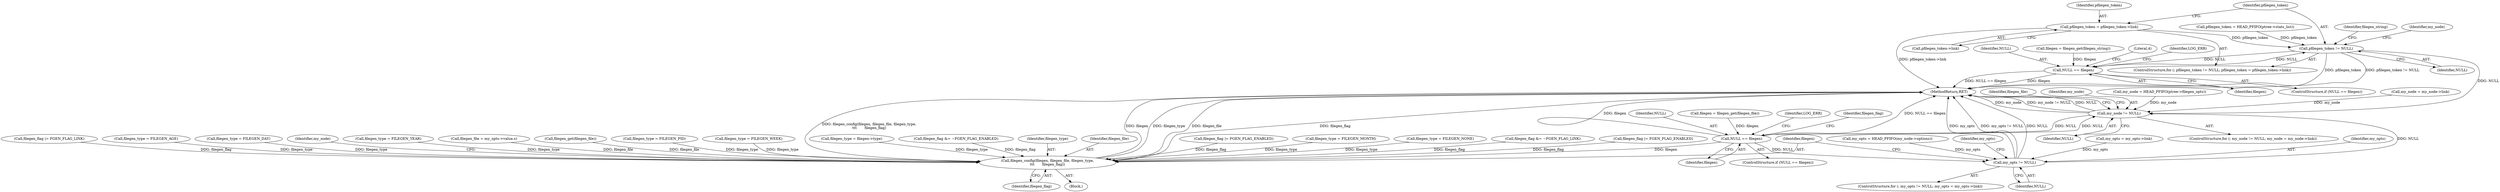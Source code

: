 digraph "0_ntp_52e977d79a0c4ace997e5c74af429844da2f27be@pointer" {
"1000136" [label="(Call,pfilegen_token = pfilegen_token->link)"];
"1000133" [label="(Call,pfilegen_token != NULL)"];
"1000153" [label="(Call,NULL == filegen)"];
"1000187" [label="(Call,my_node != NULL)"];
"1000207" [label="(Call,NULL == filegen)"];
"1000236" [label="(Call,my_opts != NULL)"];
"1000356" [label="(Call,filegen_config(filegen, filegen_file, filegen_type,\n\t\t\t       filegen_flag))"];
"1000208" [label="(Identifier,NULL)"];
"1000251" [label="(Call,filegen_file = my_opts->value.s)"];
"1000331" [label="(Call,filegen_flag &= ~FGEN_FLAG_ENABLED)"];
"1000181" [label="(Identifier,my_node)"];
"1000126" [label="(Call,pfilegen_token = HEAD_PFIFO(ptree->stats_list))"];
"1000237" [label="(Identifier,my_opts)"];
"1000163" [label="(Literal,4)"];
"1000359" [label="(Identifier,filegen_type)"];
"1000361" [label="(MethodReturn,RET)"];
"1000197" [label="(Identifier,filegen_file)"];
"1000358" [label="(Identifier,filegen_file)"];
"1000191" [label="(Identifier,my_node)"];
"1000138" [label="(Call,pfilegen_token->link)"];
"1000297" [label="(Call,filegen_type = FILEGEN_YEAR)"];
"1000188" [label="(Identifier,my_node)"];
"1000207" [label="(Call,NULL == filegen)"];
"1000206" [label="(ControlStructure,if (NULL == filegen))"];
"1000186" [label="(ControlStructure,for (; my_node != NULL; my_node = my_node->link))"];
"1000180" [label="(Call,my_node = HEAD_PFIFO(ptree->filegen_opts))"];
"1000190" [label="(Call,my_node = my_node->link)"];
"1000187" [label="(Call,my_node != NULL)"];
"1000204" [label="(Call,filegen_get(filegen_file))"];
"1000134" [label="(Identifier,pfilegen_token)"];
"1000277" [label="(Call,filegen_type = FILEGEN_PID)"];
"1000202" [label="(Call,filegen = filegen_get(filegen_file))"];
"1000360" [label="(Identifier,filegen_flag)"];
"1000158" [label="(Identifier,LOG_ERR)"];
"1000287" [label="(Call,filegen_type = FILEGEN_WEEK)"];
"1000133" [label="(Call,pfilegen_token != NULL)"];
"1000235" [label="(ControlStructure,for (; my_opts != NULL; my_opts = my_opts->link))"];
"1000135" [label="(Identifier,NULL)"];
"1000229" [label="(Call,my_opts = HEAD_PFIFO(my_node->options))"];
"1000209" [label="(Identifier,filegen)"];
"1000357" [label="(Identifier,filegen)"];
"1000221" [label="(Call,filegen_type = filegen->type)"];
"1000143" [label="(Identifier,filegen_string)"];
"1000154" [label="(Identifier,NULL)"];
"1000226" [label="(Call,filegen_flag |= FGEN_FLAG_ENABLED)"];
"1000148" [label="(Call,filegen = filegen_get(filegen_string))"];
"1000152" [label="(ControlStructure,if (NULL == filegen))"];
"1000292" [label="(Call,filegen_type = FILEGEN_MONTH)"];
"1000272" [label="(Call,filegen_type = FILEGEN_NONE)"];
"1000321" [label="(Call,filegen_flag &= ~FGEN_FLAG_LINK)"];
"1000238" [label="(Identifier,NULL)"];
"1000247" [label="(Identifier,my_opts)"];
"1000212" [label="(Identifier,LOG_ERR)"];
"1000153" [label="(Call,NULL == filegen)"];
"1000356" [label="(Call,filegen_config(filegen, filegen_file, filegen_type,\n\t\t\t       filegen_flag))"];
"1000236" [label="(Call,my_opts != NULL)"];
"1000326" [label="(Call,filegen_flag |= FGEN_FLAG_ENABLED)"];
"1000316" [label="(Call,filegen_flag |= FGEN_FLAG_LINK)"];
"1000302" [label="(Call,filegen_type = FILEGEN_AGE)"];
"1000195" [label="(Block,)"];
"1000132" [label="(ControlStructure,for (; pfilegen_token != NULL; pfilegen_token = pfilegen_token->link))"];
"1000189" [label="(Identifier,NULL)"];
"1000137" [label="(Identifier,pfilegen_token)"];
"1000217" [label="(Identifier,filegen_flag)"];
"1000239" [label="(Call,my_opts = my_opts->link)"];
"1000136" [label="(Call,pfilegen_token = pfilegen_token->link)"];
"1000155" [label="(Identifier,filegen)"];
"1000282" [label="(Call,filegen_type = FILEGEN_DAY)"];
"1000136" -> "1000132"  [label="AST: "];
"1000136" -> "1000138"  [label="CFG: "];
"1000137" -> "1000136"  [label="AST: "];
"1000138" -> "1000136"  [label="AST: "];
"1000134" -> "1000136"  [label="CFG: "];
"1000136" -> "1000361"  [label="DDG: pfilegen_token->link"];
"1000136" -> "1000133"  [label="DDG: pfilegen_token"];
"1000133" -> "1000132"  [label="AST: "];
"1000133" -> "1000135"  [label="CFG: "];
"1000134" -> "1000133"  [label="AST: "];
"1000135" -> "1000133"  [label="AST: "];
"1000143" -> "1000133"  [label="CFG: "];
"1000181" -> "1000133"  [label="CFG: "];
"1000133" -> "1000361"  [label="DDG: pfilegen_token != NULL"];
"1000133" -> "1000361"  [label="DDG: pfilegen_token"];
"1000126" -> "1000133"  [label="DDG: pfilegen_token"];
"1000153" -> "1000133"  [label="DDG: NULL"];
"1000133" -> "1000153"  [label="DDG: NULL"];
"1000133" -> "1000187"  [label="DDG: NULL"];
"1000153" -> "1000152"  [label="AST: "];
"1000153" -> "1000155"  [label="CFG: "];
"1000154" -> "1000153"  [label="AST: "];
"1000155" -> "1000153"  [label="AST: "];
"1000158" -> "1000153"  [label="CFG: "];
"1000163" -> "1000153"  [label="CFG: "];
"1000153" -> "1000361"  [label="DDG: filegen"];
"1000153" -> "1000361"  [label="DDG: NULL == filegen"];
"1000148" -> "1000153"  [label="DDG: filegen"];
"1000187" -> "1000186"  [label="AST: "];
"1000187" -> "1000189"  [label="CFG: "];
"1000188" -> "1000187"  [label="AST: "];
"1000189" -> "1000187"  [label="AST: "];
"1000197" -> "1000187"  [label="CFG: "];
"1000361" -> "1000187"  [label="CFG: "];
"1000187" -> "1000361"  [label="DDG: my_node"];
"1000187" -> "1000361"  [label="DDG: my_node != NULL"];
"1000187" -> "1000361"  [label="DDG: NULL"];
"1000180" -> "1000187"  [label="DDG: my_node"];
"1000190" -> "1000187"  [label="DDG: my_node"];
"1000236" -> "1000187"  [label="DDG: NULL"];
"1000207" -> "1000187"  [label="DDG: NULL"];
"1000187" -> "1000207"  [label="DDG: NULL"];
"1000207" -> "1000206"  [label="AST: "];
"1000207" -> "1000209"  [label="CFG: "];
"1000208" -> "1000207"  [label="AST: "];
"1000209" -> "1000207"  [label="AST: "];
"1000212" -> "1000207"  [label="CFG: "];
"1000217" -> "1000207"  [label="CFG: "];
"1000207" -> "1000361"  [label="DDG: filegen"];
"1000207" -> "1000361"  [label="DDG: NULL == filegen"];
"1000202" -> "1000207"  [label="DDG: filegen"];
"1000207" -> "1000236"  [label="DDG: NULL"];
"1000207" -> "1000356"  [label="DDG: filegen"];
"1000236" -> "1000235"  [label="AST: "];
"1000236" -> "1000238"  [label="CFG: "];
"1000237" -> "1000236"  [label="AST: "];
"1000238" -> "1000236"  [label="AST: "];
"1000247" -> "1000236"  [label="CFG: "];
"1000357" -> "1000236"  [label="CFG: "];
"1000236" -> "1000361"  [label="DDG: my_opts"];
"1000236" -> "1000361"  [label="DDG: my_opts != NULL"];
"1000236" -> "1000361"  [label="DDG: NULL"];
"1000239" -> "1000236"  [label="DDG: my_opts"];
"1000229" -> "1000236"  [label="DDG: my_opts"];
"1000356" -> "1000195"  [label="AST: "];
"1000356" -> "1000360"  [label="CFG: "];
"1000357" -> "1000356"  [label="AST: "];
"1000358" -> "1000356"  [label="AST: "];
"1000359" -> "1000356"  [label="AST: "];
"1000360" -> "1000356"  [label="AST: "];
"1000191" -> "1000356"  [label="CFG: "];
"1000356" -> "1000361"  [label="DDG: filegen_config(filegen, filegen_file, filegen_type,\n\t\t\t       filegen_flag)"];
"1000356" -> "1000361"  [label="DDG: filegen"];
"1000356" -> "1000361"  [label="DDG: filegen_file"];
"1000356" -> "1000361"  [label="DDG: filegen_flag"];
"1000356" -> "1000361"  [label="DDG: filegen_type"];
"1000251" -> "1000356"  [label="DDG: filegen_file"];
"1000204" -> "1000356"  [label="DDG: filegen_file"];
"1000297" -> "1000356"  [label="DDG: filegen_type"];
"1000292" -> "1000356"  [label="DDG: filegen_type"];
"1000302" -> "1000356"  [label="DDG: filegen_type"];
"1000221" -> "1000356"  [label="DDG: filegen_type"];
"1000277" -> "1000356"  [label="DDG: filegen_type"];
"1000272" -> "1000356"  [label="DDG: filegen_type"];
"1000287" -> "1000356"  [label="DDG: filegen_type"];
"1000282" -> "1000356"  [label="DDG: filegen_type"];
"1000226" -> "1000356"  [label="DDG: filegen_flag"];
"1000331" -> "1000356"  [label="DDG: filegen_flag"];
"1000321" -> "1000356"  [label="DDG: filegen_flag"];
"1000326" -> "1000356"  [label="DDG: filegen_flag"];
"1000316" -> "1000356"  [label="DDG: filegen_flag"];
}
